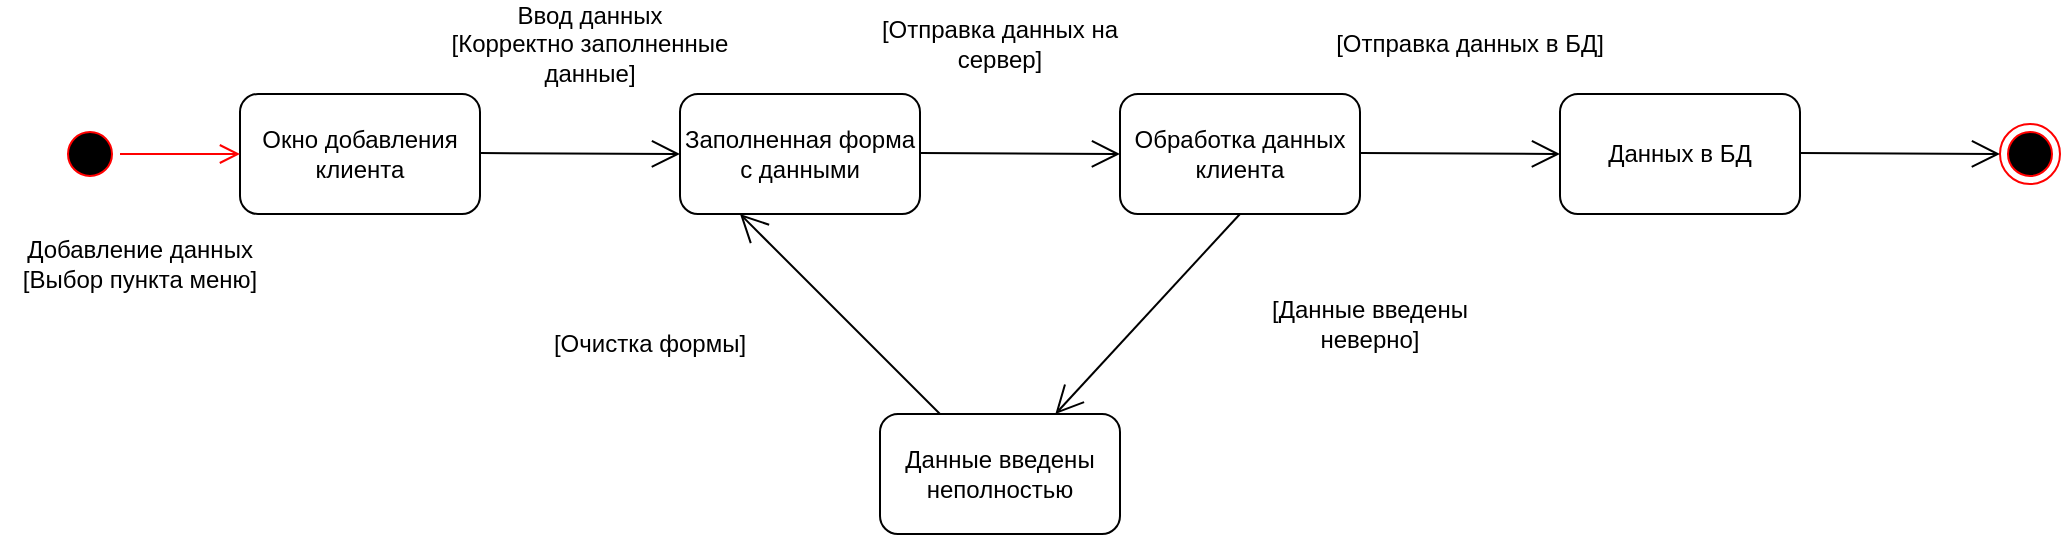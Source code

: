 <mxfile version="20.7.4" type="device"><diagram id="5cGPvo4ne2KSwZ96swwu" name="Page-1"><mxGraphModel dx="1050" dy="549" grid="0" gridSize="10" guides="1" tooltips="1" connect="1" arrows="1" fold="1" page="1" pageScale="1" pageWidth="827" pageHeight="1169" math="0" shadow="0"><root><mxCell id="0"/><mxCell id="1" parent="0"/><mxCell id="lqcKabm8qgbhE-ALHICs-3" value="Окно добавления клиента" style="rounded=1;whiteSpace=wrap;html=1;fillColor=#FFFFFF;" vertex="1" parent="1"><mxGeometry x="120" y="150" width="120" height="60" as="geometry"/></mxCell><mxCell id="lqcKabm8qgbhE-ALHICs-4" value="Заполненная форма с данными" style="rounded=1;whiteSpace=wrap;html=1;fillColor=#FFFFFF;" vertex="1" parent="1"><mxGeometry x="340" y="150" width="120" height="60" as="geometry"/></mxCell><mxCell id="lqcKabm8qgbhE-ALHICs-5" value="Обработка данных клиента" style="rounded=1;whiteSpace=wrap;html=1;fillColor=#FFFFFF;" vertex="1" parent="1"><mxGeometry x="560" y="150" width="120" height="60" as="geometry"/></mxCell><mxCell id="lqcKabm8qgbhE-ALHICs-6" value="Данных в БД" style="rounded=1;whiteSpace=wrap;html=1;fillColor=#FFFFFF;" vertex="1" parent="1"><mxGeometry x="780" y="150" width="120" height="60" as="geometry"/></mxCell><mxCell id="lqcKabm8qgbhE-ALHICs-9" value="Данные введены неполностью" style="rounded=1;whiteSpace=wrap;html=1;fillColor=#FFFFFF;" vertex="1" parent="1"><mxGeometry x="440" y="310" width="120" height="60" as="geometry"/></mxCell><mxCell id="lqcKabm8qgbhE-ALHICs-10" value="" style="ellipse;html=1;shape=startState;fillColor=#000000;strokeColor=#ff0000;" vertex="1" parent="1"><mxGeometry x="30" y="165" width="30" height="30" as="geometry"/></mxCell><mxCell id="lqcKabm8qgbhE-ALHICs-11" value="" style="edgeStyle=orthogonalEdgeStyle;html=1;verticalAlign=bottom;endArrow=open;endSize=8;strokeColor=#ff0000;rounded=0;entryX=0;entryY=0.5;entryDx=0;entryDy=0;" edge="1" source="lqcKabm8qgbhE-ALHICs-10" parent="1" target="lqcKabm8qgbhE-ALHICs-3"><mxGeometry relative="1" as="geometry"><mxPoint x="60" y="330" as="targetPoint"/></mxGeometry></mxCell><mxCell id="lqcKabm8qgbhE-ALHICs-13" value="" style="ellipse;html=1;shape=endState;fillColor=#000000;strokeColor=#ff0000;" vertex="1" parent="1"><mxGeometry x="1000" y="165" width="30" height="30" as="geometry"/></mxCell><mxCell id="lqcKabm8qgbhE-ALHICs-17" value="" style="endArrow=open;endFill=1;endSize=12;html=1;rounded=0;" edge="1" parent="1"><mxGeometry width="160" relative="1" as="geometry"><mxPoint x="240" y="179.5" as="sourcePoint"/><mxPoint x="340" y="180" as="targetPoint"/></mxGeometry></mxCell><mxCell id="lqcKabm8qgbhE-ALHICs-18" value="" style="endArrow=open;endFill=1;endSize=12;html=1;rounded=0;" edge="1" parent="1"><mxGeometry width="160" relative="1" as="geometry"><mxPoint x="460" y="179.5" as="sourcePoint"/><mxPoint x="560" y="180" as="targetPoint"/></mxGeometry></mxCell><mxCell id="lqcKabm8qgbhE-ALHICs-19" value="" style="endArrow=open;endFill=1;endSize=12;html=1;rounded=0;" edge="1" parent="1"><mxGeometry width="160" relative="1" as="geometry"><mxPoint x="680" y="179.5" as="sourcePoint"/><mxPoint x="780" y="180" as="targetPoint"/></mxGeometry></mxCell><mxCell id="lqcKabm8qgbhE-ALHICs-20" value="" style="endArrow=open;endFill=1;endSize=12;html=1;rounded=0;" edge="1" parent="1"><mxGeometry width="160" relative="1" as="geometry"><mxPoint x="900" y="179.5" as="sourcePoint"/><mxPoint x="1000" y="180" as="targetPoint"/></mxGeometry></mxCell><mxCell id="lqcKabm8qgbhE-ALHICs-21" value="" style="endArrow=open;endFill=1;endSize=12;html=1;rounded=0;exitX=0.5;exitY=1;exitDx=0;exitDy=0;" edge="1" parent="1" source="lqcKabm8qgbhE-ALHICs-5" target="lqcKabm8qgbhE-ALHICs-9"><mxGeometry width="160" relative="1" as="geometry"><mxPoint x="280" y="219.5" as="sourcePoint"/><mxPoint x="380" y="220" as="targetPoint"/></mxGeometry></mxCell><mxCell id="lqcKabm8qgbhE-ALHICs-22" value="" style="endArrow=open;endFill=1;endSize=12;html=1;rounded=0;exitX=0.25;exitY=0;exitDx=0;exitDy=0;entryX=0.25;entryY=1;entryDx=0;entryDy=0;" edge="1" parent="1" source="lqcKabm8qgbhE-ALHICs-9" target="lqcKabm8qgbhE-ALHICs-4"><mxGeometry width="160" relative="1" as="geometry"><mxPoint x="630" y="220" as="sourcePoint"/><mxPoint x="537.692" y="320" as="targetPoint"/></mxGeometry></mxCell><mxCell id="lqcKabm8qgbhE-ALHICs-23" value="Добавление данных&lt;br&gt;[Выбор пункта меню]" style="text;html=1;strokeColor=none;fillColor=none;align=center;verticalAlign=middle;whiteSpace=wrap;rounded=0;" vertex="1" parent="1"><mxGeometry y="220" width="140" height="30" as="geometry"/></mxCell><mxCell id="lqcKabm8qgbhE-ALHICs-24" value="Ввод данных&lt;br&gt;[Корректно заполненные данные]" style="text;html=1;strokeColor=none;fillColor=none;align=center;verticalAlign=middle;whiteSpace=wrap;rounded=0;" vertex="1" parent="1"><mxGeometry x="220" y="110" width="150" height="30" as="geometry"/></mxCell><mxCell id="lqcKabm8qgbhE-ALHICs-25" value="[Отправка данных на сервер]" style="text;html=1;strokeColor=none;fillColor=none;align=center;verticalAlign=middle;whiteSpace=wrap;rounded=0;" vertex="1" parent="1"><mxGeometry x="425" y="110" width="150" height="30" as="geometry"/></mxCell><mxCell id="lqcKabm8qgbhE-ALHICs-26" value="[Отправка данных в БД]" style="text;html=1;strokeColor=none;fillColor=none;align=center;verticalAlign=middle;whiteSpace=wrap;rounded=0;" vertex="1" parent="1"><mxGeometry x="660" y="110" width="150" height="30" as="geometry"/></mxCell><mxCell id="lqcKabm8qgbhE-ALHICs-27" value="[Данные введены неверно]" style="text;html=1;strokeColor=none;fillColor=none;align=center;verticalAlign=middle;whiteSpace=wrap;rounded=0;" vertex="1" parent="1"><mxGeometry x="610" y="250" width="150" height="30" as="geometry"/></mxCell><mxCell id="lqcKabm8qgbhE-ALHICs-28" value="[Очистка формы]" style="text;html=1;strokeColor=none;fillColor=none;align=center;verticalAlign=middle;whiteSpace=wrap;rounded=0;" vertex="1" parent="1"><mxGeometry x="250" y="260" width="150" height="30" as="geometry"/></mxCell></root></mxGraphModel></diagram></mxfile>
